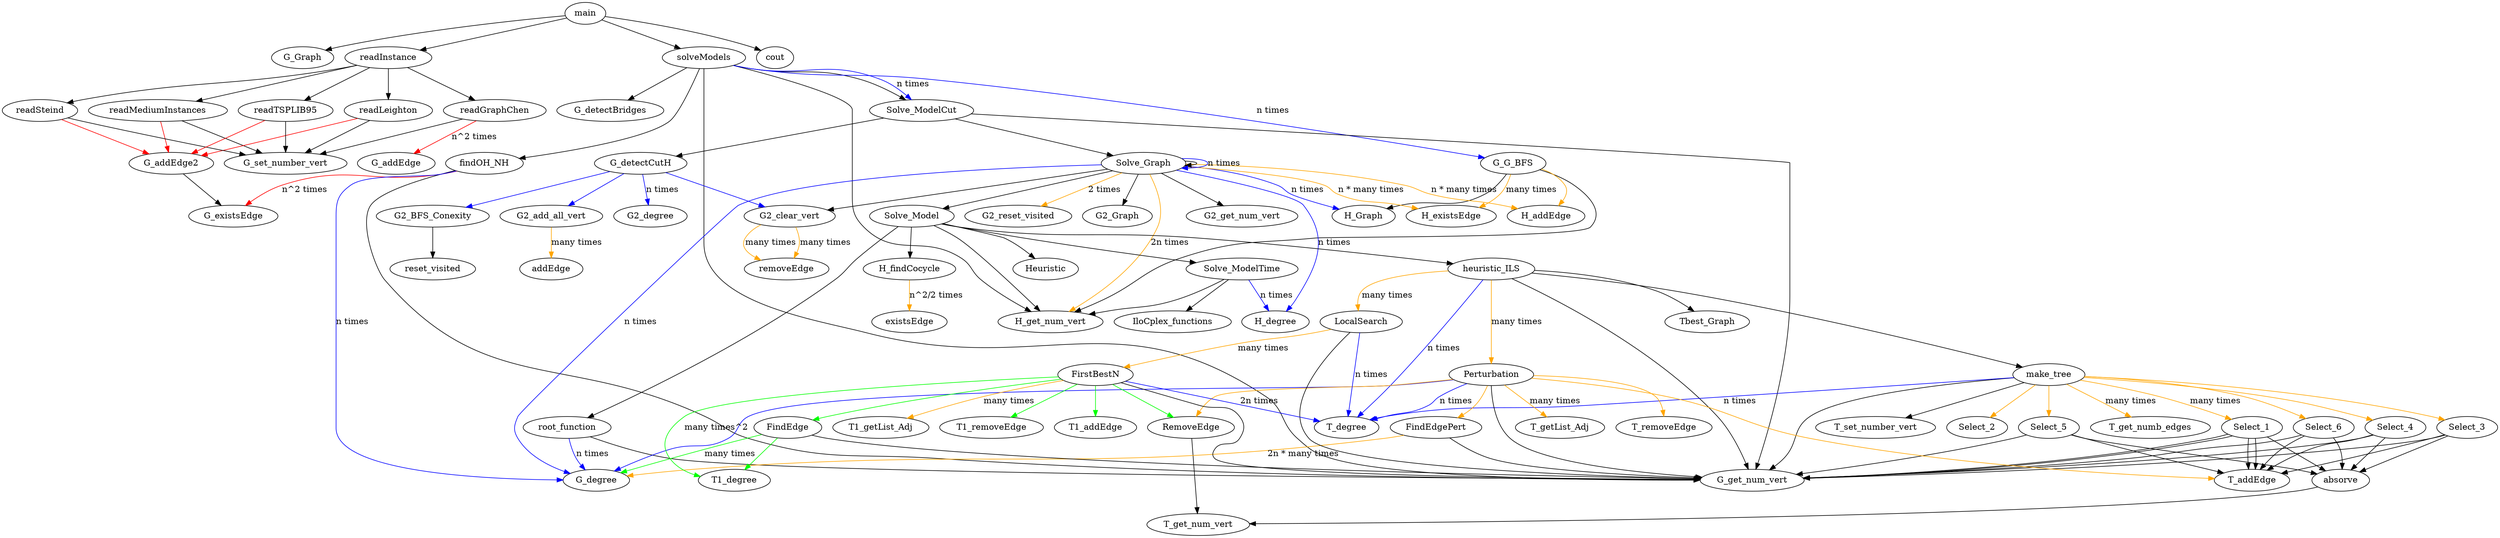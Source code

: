 digraph G {
    main -> G_Graph;
    main -> readInstance;
    main -> solveModels;
    main -> cout;

    readInstance -> readGraphChen -> G_set_number_vert;
        readGraphChen -> G_addEdge [color=red, label="n^2 times"];
    readInstance -> readMediumInstances -> G_set_number_vert;
        readMediumInstances -> G_addEdge2 [color=red];
    readInstance -> readLeighton -> G_set_number_vert;
        readLeighton -> G_addEdge2 [color=red];
    readInstance -> readSteind -> G_set_number_vert;
        readSteind -> G_addEdge2 [color=red];
    readInstance -> readTSPLIB95 -> G_set_number_vert;
        readTSPLIB95 -> G_addEdge2 [color=red];
            G_addEdge2 -> G_existsEdge

    solveModels -> G_get_num_vert;
    solveModels -> G_detectBridges;
    solveModels -> findOH_NH;
        findOH_NH -> G_get_num_vert;
        findOH_NH -> G_degree [color = blue, label = "n times"];
        findOH_NH -> G_existsEdge [color=red, label="n^2 times"];
    solveModels -> Solve_ModelCut;
    solveModels -> H_get_num_vert;
    solveModels -> G_G_BFS [color = blue, label = "n times"];
        G_G_BFS -> H_Graph;        
        G_G_BFS -> H_get_num_vert;
        G_G_BFS -> H_existsEdge [color = orange, label = "many times"];
        G_G_BFS -> H_addEdge [color = orange];
    solveModels -> Solve_ModelCut [color = blue, label = "n times"];
        Solve_ModelCut -> G_get_num_vert;
        Solve_ModelCut -> G_detectCutH;
            G_detectCutH -> G2_degree [color = blue, label = "n times"];
            G_detectCutH -> G2_clear_vert [color = blue];
                G2_clear_vert -> removeEdge [color = orange, label = "many times"];
            G_detectCutH -> G2_BFS_Conexity [color = blue];
                G2_BFS_Conexity -> reset_visited;
            G_detectCutH -> G2_add_all_vert [color = blue];
            G2_add_all_vert -> addEdge [color = orange, label = "many times"];
        Solve_ModelCut -> Solve_Graph;

    Solve_Graph -> Solve_Model;
        Solve_Model -> H_get_num_vert;
        Solve_Model -> Heuristic;
        Solve_Model -> heuristic_ILS;
        Solve_Model -> H_findCocycle;
            H_findCocycle -> existsEdge [color = orange, label = "n^2/2 times"];
        Solve_Model -> root_function;
            root_function -> G_get_num_vert;
            root_function -> G_degree [color = blue, label = "n times"];
        Solve_Model -> Solve_ModelTime;
            Solve_ModelTime -> H_get_num_vert;
            Solve_ModelTime -> IloCplex_functions;
            Solve_ModelTime -> H_degree [color = blue, label = "n times"];

    heuristic_ILS -> G_get_num_vert;
    heuristic_ILS -> make_tree;
        make_tree -> G_get_num_vert;
        make_tree -> T_set_number_vert;
        make_tree -> Select_1 [color = orange, label = "many times"];
            Select_1 -> G_get_num_vert;
            Select_1 -> T_addEdge;
        make_tree -> Select_2 [color = orange];
            Select_1 -> G_get_num_vert;
            Select_1 -> absorve;
                absorve -> T_get_num_vert;
            Select_1 -> T_addEdge;
        make_tree -> Select_3 [color = orange];
            Select_3 -> G_get_num_vert;
            Select_3 -> absorve;
            Select_3 -> T_addEdge;
        make_tree -> Select_4 [color = orange];
            Select_4 -> G_get_num_vert;
            Select_4 -> absorve;
            Select_4 -> T_addEdge;
        make_tree -> Select_5 [color = orange];
            Select_5 -> G_get_num_vert;
            Select_5 -> absorve;
            Select_5 -> T_addEdge;
        make_tree -> Select_6 [color = orange];
            Select_6 -> G_get_num_vert;
            Select_6 -> absorve;
            Select_6 -> T_addEdge;
        make_tree -> T_get_numb_edges [color = orange, label = "many times"]; 
        make_tree -> T_degree [color = blue, label = "n times"];
    heuristic_ILS -> Tbest_Graph;
    heuristic_ILS -> Perturbation [color = orange, label = "many times"];
        Perturbation -> G_get_num_vert;
        Perturbation -> T_degree [color = blue, label = "n times"];
        Perturbation -> G_degree [color = blue];
        Perturbation -> T_getList_Adj [color = orange, label = "many times"];
        Perturbation -> RemoveEdge [color = orange];
            RemoveEdge -> T_get_num_vert;
        Perturbation -> FindEdgePert [color = orange];
            FindEdgePert -> G_get_num_vert;
            FindEdgePert -> G_degree [color = orange, label = "2n * many times"]
        Perturbation -> T_removeEdge [color = orange];
        Perturbation -> T_addEdge [color = orange];
    heuristic_ILS -> LocalSearch [color = orange, label = "many times"];
    heuristic_ILS -> T_degree [color = blue, label = "n times"];

    LocalSearch -> G_get_num_vert;
    LocalSearch -> FirstBestN [color = orange, label = "many times"];
        FirstBestN -> G_get_num_vert;
        FirstBestN -> T_degree [color = blue, label = "2n times"];
        FirstBestN -> T1_getList_Adj [color = orange, label = "many times"];
        FirstBestN -> T1_degree [color = green, label = "many times^2"];
        FirstBestN -> RemoveEdge [color = green];
        FirstBestN -> FindEdge [color = green];
            FindEdge -> G_get_num_vert ;
            FindEdge -> G_degree [color = green, label = "many times"];
            FindEdge -> T1_degree [color = green];
        FirstBestN -> T1_removeEdge [color = green];
        FirstBestN -> T1_addEdge [color = green];
    LocalSearch -> T_degree [color = blue, label = "n times"];

    Solve_Graph -> Solve_Graph;
    Solve_Graph -> Solve_Graph [color = blue, label = "n times"]; 

    Solve_Graph -> G2_Graph;
    Solve_Graph -> G2_get_num_vert;
    Solve_Graph -> G2_clear_vert;
        G2_clear_vert -> removeEdge [color = orange, label = "many times"];
    Solve_Graph -> G2_reset_visited [color = orange, label = "2 times"];
    Solve_Graph -> H_Graph [color = blue, label = "n times"];
    Solve_Graph -> H_existsEdge[color = orange, label = "n * many times"];
    Solve_Graph -> H_addEdge[color = orange, label = "n * many times"];
    Solve_Graph -> G_degree[color = blue, label = "n times"];
    Solve_Graph -> H_degree[color = blue, label = "n times"];
    Solve_Graph -> H_get_num_vert [color = orange, label = "2n times"];
}
